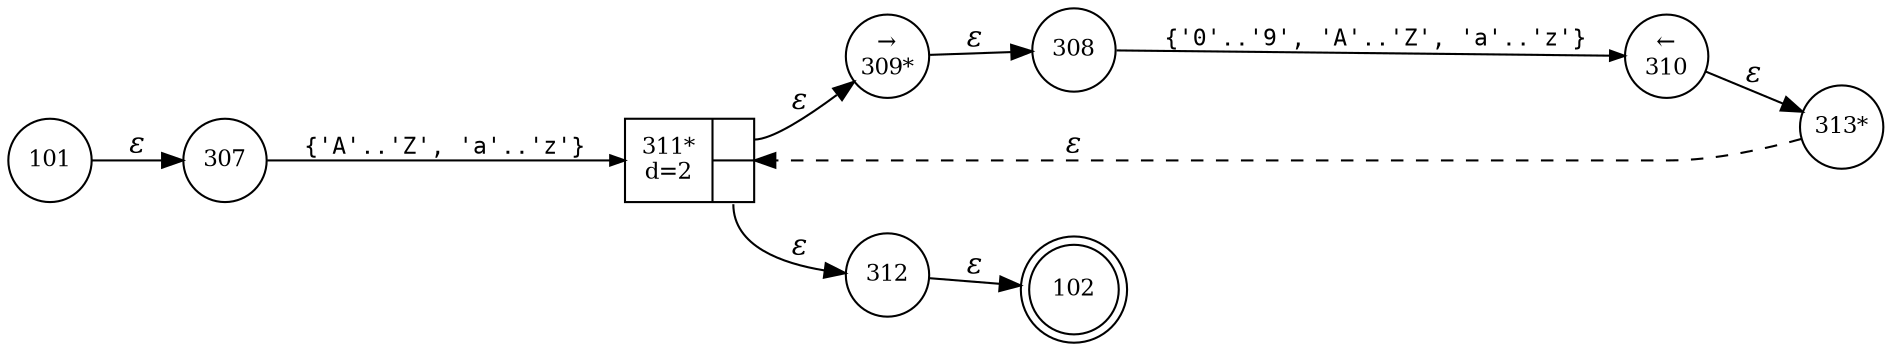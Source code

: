 digraph ATN {
rankdir=LR;
s102[fontsize=11, label="102", shape=doublecircle, fixedsize=true, width=.6];
s307[fontsize=11,label="307", shape=circle, fixedsize=true, width=.55, peripheries=1];
s308[fontsize=11,label="308", shape=circle, fixedsize=true, width=.55, peripheries=1];
s101[fontsize=11,label="101", shape=circle, fixedsize=true, width=.55, peripheries=1];
s309[fontsize=11,label="&rarr;\n309*", shape=circle, fixedsize=true, width=.55, peripheries=1];
s310[fontsize=11,label="&larr;\n310", shape=circle, fixedsize=true, width=.55, peripheries=1];
s311[fontsize=11,label="{311*\nd=2|{<p0>|<p1>}}", shape=record, fixedsize=false, peripheries=1];
s312[fontsize=11,label="312", shape=circle, fixedsize=true, width=.55, peripheries=1];
s313[fontsize=11,label="313*", shape=circle, fixedsize=true, width=.55, peripheries=1];
s101 -> s307 [fontname="Times-Italic", label="&epsilon;"];
s307 -> s311 [fontsize=11, fontname="Courier", arrowsize=.7, label = "{'A'..'Z', 'a'..'z'}", arrowhead = normal];
s311:p0 -> s309 [fontname="Times-Italic", label="&epsilon;"];
s311:p1 -> s312 [fontname="Times-Italic", label="&epsilon;"];
s309 -> s308 [fontname="Times-Italic", label="&epsilon;"];
s312 -> s102 [fontname="Times-Italic", label="&epsilon;"];
s308 -> s310 [fontsize=11, fontname="Courier", arrowsize=.7, label = "{'0'..'9', 'A'..'Z', 'a'..'z'}", arrowhead = normal];
s310 -> s313 [fontname="Times-Italic", label="&epsilon;"];
s313 -> s311 [fontname="Times-Italic", label="&epsilon;", style="dashed"];
}